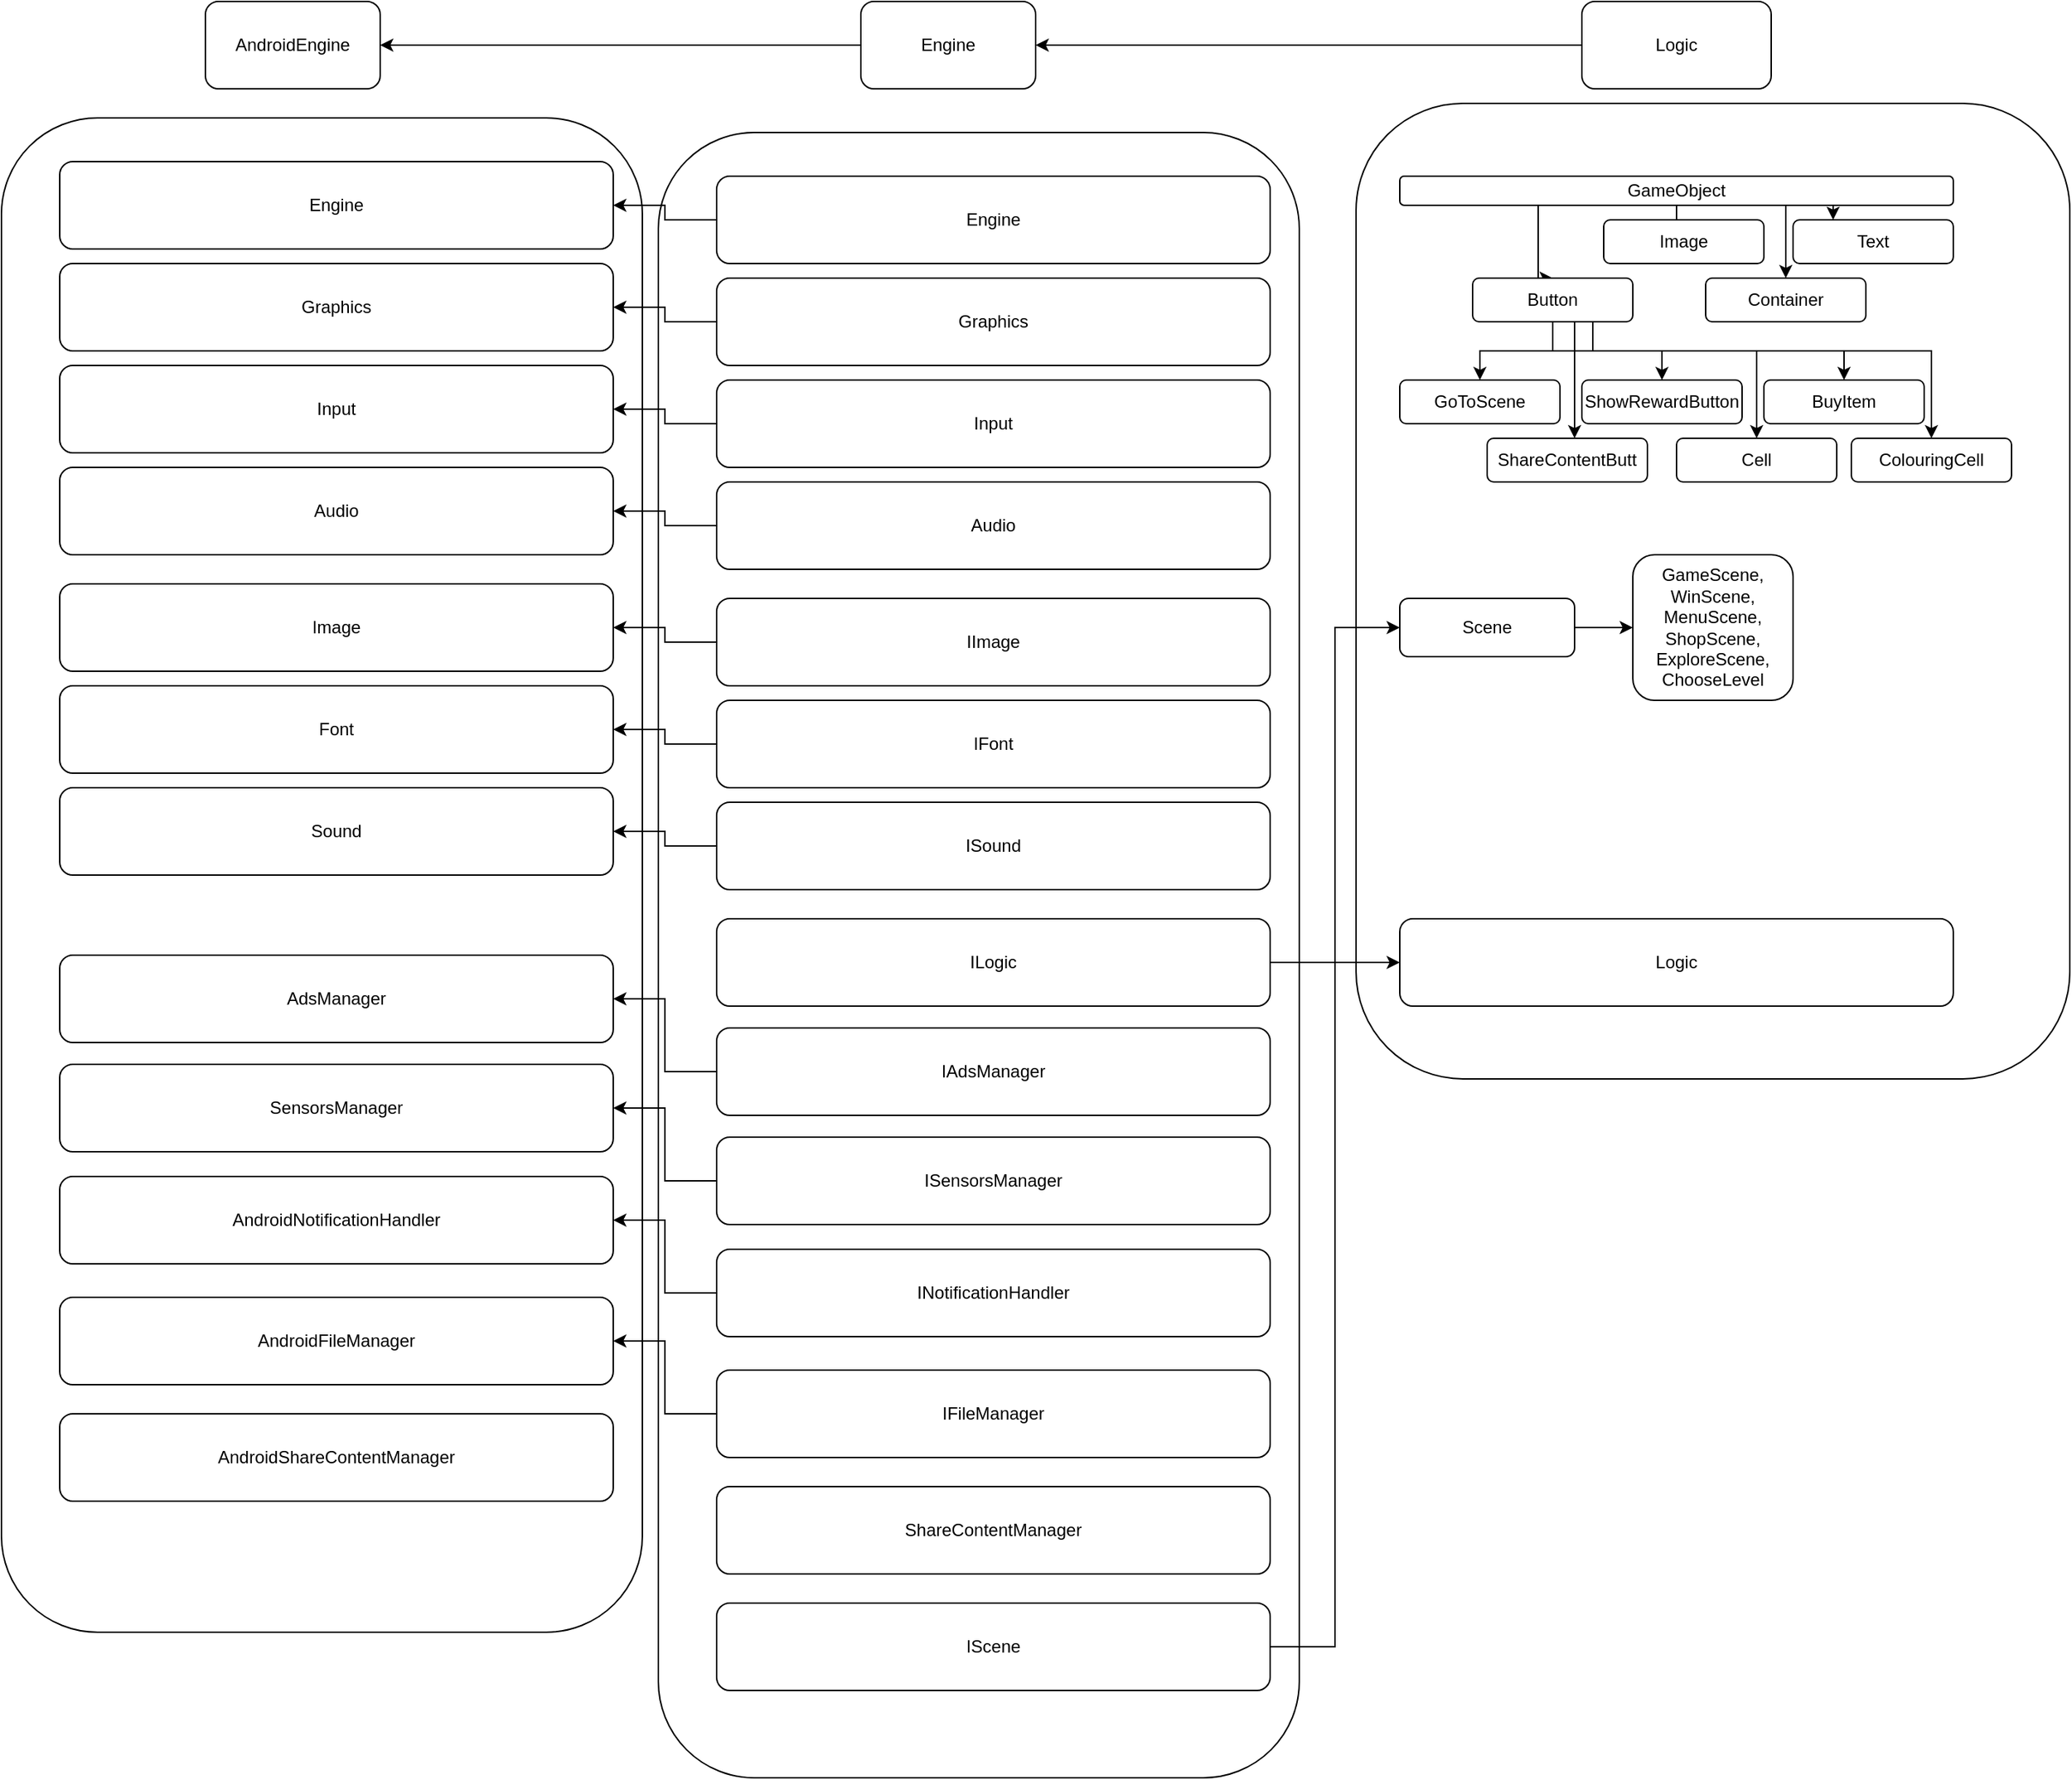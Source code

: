 <mxfile version="22.1.11" type="github">
  <diagram name="Página-1" id="UV5B30JB2ptnzW7TbZCq">
    <mxGraphModel dx="3000" dy="2660" grid="1" gridSize="10" guides="1" tooltips="1" connect="1" arrows="1" fold="1" page="1" pageScale="1" pageWidth="827" pageHeight="1169" math="0" shadow="0">
      <root>
        <mxCell id="0" />
        <mxCell id="1" parent="0" />
        <mxCell id="2YZI_rBolMNElZ_bL6QK-5" style="edgeStyle=orthogonalEdgeStyle;rounded=0;orthogonalLoop=1;jettySize=auto;html=1;exitX=0;exitY=0.5;exitDx=0;exitDy=0;" edge="1" parent="1" source="2YZI_rBolMNElZ_bL6QK-1" target="2YZI_rBolMNElZ_bL6QK-3">
          <mxGeometry relative="1" as="geometry" />
        </mxCell>
        <mxCell id="2YZI_rBolMNElZ_bL6QK-1" value="Engine" style="rounded=1;whiteSpace=wrap;html=1;" vertex="1" parent="1">
          <mxGeometry x="690" y="-90" width="120" height="60" as="geometry" />
        </mxCell>
        <mxCell id="2YZI_rBolMNElZ_bL6QK-8" style="edgeStyle=orthogonalEdgeStyle;rounded=0;orthogonalLoop=1;jettySize=auto;html=1;exitX=0;exitY=0.5;exitDx=0;exitDy=0;entryX=1;entryY=0.5;entryDx=0;entryDy=0;" edge="1" parent="1" source="2YZI_rBolMNElZ_bL6QK-2" target="2YZI_rBolMNElZ_bL6QK-1">
          <mxGeometry relative="1" as="geometry" />
        </mxCell>
        <mxCell id="2YZI_rBolMNElZ_bL6QK-2" value="Logic" style="rounded=1;whiteSpace=wrap;html=1;" vertex="1" parent="1">
          <mxGeometry x="1185" y="-90" width="130" height="60" as="geometry" />
        </mxCell>
        <mxCell id="2YZI_rBolMNElZ_bL6QK-3" value="AndroidEngine" style="rounded=1;whiteSpace=wrap;html=1;" vertex="1" parent="1">
          <mxGeometry x="240" y="-90" width="120" height="60" as="geometry" />
        </mxCell>
        <mxCell id="2YZI_rBolMNElZ_bL6QK-9" value="" style="rounded=1;whiteSpace=wrap;html=1;" vertex="1" parent="1">
          <mxGeometry x="1030" y="-20" width="490" height="670" as="geometry" />
        </mxCell>
        <mxCell id="2YZI_rBolMNElZ_bL6QK-14" value="Engine" style="rounded=1;whiteSpace=wrap;html=1;" vertex="1" parent="1">
          <mxGeometry x="130" y="10" width="380" height="60" as="geometry" />
        </mxCell>
        <mxCell id="2YZI_rBolMNElZ_bL6QK-15" value="Graphics" style="rounded=1;whiteSpace=wrap;html=1;" vertex="1" parent="1">
          <mxGeometry x="130" y="80" width="380" height="60" as="geometry" />
        </mxCell>
        <mxCell id="2YZI_rBolMNElZ_bL6QK-16" value="Input" style="rounded=1;whiteSpace=wrap;html=1;" vertex="1" parent="1">
          <mxGeometry x="130" y="150" width="380" height="60" as="geometry" />
        </mxCell>
        <mxCell id="2YZI_rBolMNElZ_bL6QK-17" value="Audio" style="rounded=1;whiteSpace=wrap;html=1;" vertex="1" parent="1">
          <mxGeometry x="130" y="220" width="380" height="60" as="geometry" />
        </mxCell>
        <mxCell id="2YZI_rBolMNElZ_bL6QK-18" value="Image" style="rounded=1;whiteSpace=wrap;html=1;" vertex="1" parent="1">
          <mxGeometry x="130" y="300" width="380" height="60" as="geometry" />
        </mxCell>
        <mxCell id="2YZI_rBolMNElZ_bL6QK-19" value="Font" style="rounded=1;whiteSpace=wrap;html=1;" vertex="1" parent="1">
          <mxGeometry x="130" y="370" width="380" height="60" as="geometry" />
        </mxCell>
        <mxCell id="2YZI_rBolMNElZ_bL6QK-20" value="Sound" style="rounded=1;whiteSpace=wrap;html=1;" vertex="1" parent="1">
          <mxGeometry x="130" y="440" width="380" height="60" as="geometry" />
        </mxCell>
        <mxCell id="2YZI_rBolMNElZ_bL6QK-21" value="AdsManager" style="rounded=1;whiteSpace=wrap;html=1;" vertex="1" parent="1">
          <mxGeometry x="130" y="555" width="380" height="60" as="geometry" />
        </mxCell>
        <mxCell id="2YZI_rBolMNElZ_bL6QK-22" value="SensorsManager" style="rounded=1;whiteSpace=wrap;html=1;" vertex="1" parent="1">
          <mxGeometry x="130" y="630" width="380" height="60" as="geometry" />
        </mxCell>
        <mxCell id="2YZI_rBolMNElZ_bL6QK-23" value="AndroidNotificationHandler" style="rounded=1;whiteSpace=wrap;html=1;" vertex="1" parent="1">
          <mxGeometry x="130" y="707" width="380" height="60" as="geometry" />
        </mxCell>
        <mxCell id="2YZI_rBolMNElZ_bL6QK-25" value="AndroidFileManager" style="rounded=1;whiteSpace=wrap;html=1;" vertex="1" parent="1">
          <mxGeometry x="130" y="790" width="380" height="60" as="geometry" />
        </mxCell>
        <mxCell id="2YZI_rBolMNElZ_bL6QK-37" value="" style="rounded=1;whiteSpace=wrap;html=1;" vertex="1" parent="1">
          <mxGeometry x="100" y="-10" width="440" height="1040" as="geometry" />
        </mxCell>
        <mxCell id="2YZI_rBolMNElZ_bL6QK-38" value="Engine" style="rounded=1;whiteSpace=wrap;html=1;" vertex="1" parent="1">
          <mxGeometry x="140" y="20" width="380" height="60" as="geometry" />
        </mxCell>
        <mxCell id="2YZI_rBolMNElZ_bL6QK-39" value="Graphics" style="rounded=1;whiteSpace=wrap;html=1;" vertex="1" parent="1">
          <mxGeometry x="140" y="90" width="380" height="60" as="geometry" />
        </mxCell>
        <mxCell id="2YZI_rBolMNElZ_bL6QK-40" value="Input" style="rounded=1;whiteSpace=wrap;html=1;" vertex="1" parent="1">
          <mxGeometry x="140" y="160" width="380" height="60" as="geometry" />
        </mxCell>
        <mxCell id="2YZI_rBolMNElZ_bL6QK-41" value="Audio" style="rounded=1;whiteSpace=wrap;html=1;" vertex="1" parent="1">
          <mxGeometry x="140" y="230" width="380" height="60" as="geometry" />
        </mxCell>
        <mxCell id="2YZI_rBolMNElZ_bL6QK-42" value="Image" style="rounded=1;whiteSpace=wrap;html=1;" vertex="1" parent="1">
          <mxGeometry x="140" y="310" width="380" height="60" as="geometry" />
        </mxCell>
        <mxCell id="2YZI_rBolMNElZ_bL6QK-43" value="Font" style="rounded=1;whiteSpace=wrap;html=1;" vertex="1" parent="1">
          <mxGeometry x="140" y="380" width="380" height="60" as="geometry" />
        </mxCell>
        <mxCell id="2YZI_rBolMNElZ_bL6QK-44" value="Sound" style="rounded=1;whiteSpace=wrap;html=1;" vertex="1" parent="1">
          <mxGeometry x="140" y="450" width="380" height="60" as="geometry" />
        </mxCell>
        <mxCell id="2YZI_rBolMNElZ_bL6QK-45" value="AdsManager" style="rounded=1;whiteSpace=wrap;html=1;" vertex="1" parent="1">
          <mxGeometry x="140" y="565" width="380" height="60" as="geometry" />
        </mxCell>
        <mxCell id="2YZI_rBolMNElZ_bL6QK-46" value="SensorsManager" style="rounded=1;whiteSpace=wrap;html=1;" vertex="1" parent="1">
          <mxGeometry x="140" y="640" width="380" height="60" as="geometry" />
        </mxCell>
        <mxCell id="2YZI_rBolMNElZ_bL6QK-47" value="AndroidNotificationHandler" style="rounded=1;whiteSpace=wrap;html=1;" vertex="1" parent="1">
          <mxGeometry x="140" y="717" width="380" height="60" as="geometry" />
        </mxCell>
        <mxCell id="2YZI_rBolMNElZ_bL6QK-48" value="AndroidFileManager" style="rounded=1;whiteSpace=wrap;html=1;" vertex="1" parent="1">
          <mxGeometry x="140" y="800" width="380" height="60" as="geometry" />
        </mxCell>
        <mxCell id="2YZI_rBolMNElZ_bL6QK-50" value="" style="rounded=1;whiteSpace=wrap;html=1;" vertex="1" parent="1">
          <mxGeometry x="551" width="440" height="1130" as="geometry" />
        </mxCell>
        <mxCell id="2YZI_rBolMNElZ_bL6QK-63" style="edgeStyle=orthogonalEdgeStyle;rounded=0;orthogonalLoop=1;jettySize=auto;html=1;exitX=0;exitY=0.5;exitDx=0;exitDy=0;" edge="1" parent="1" source="2YZI_rBolMNElZ_bL6QK-51" target="2YZI_rBolMNElZ_bL6QK-38">
          <mxGeometry relative="1" as="geometry" />
        </mxCell>
        <mxCell id="2YZI_rBolMNElZ_bL6QK-51" value="Engine" style="rounded=1;whiteSpace=wrap;html=1;" vertex="1" parent="1">
          <mxGeometry x="591" y="30" width="380" height="60" as="geometry" />
        </mxCell>
        <mxCell id="2YZI_rBolMNElZ_bL6QK-64" style="edgeStyle=orthogonalEdgeStyle;rounded=0;orthogonalLoop=1;jettySize=auto;html=1;exitX=0;exitY=0.5;exitDx=0;exitDy=0;" edge="1" parent="1" source="2YZI_rBolMNElZ_bL6QK-52" target="2YZI_rBolMNElZ_bL6QK-39">
          <mxGeometry relative="1" as="geometry" />
        </mxCell>
        <mxCell id="2YZI_rBolMNElZ_bL6QK-52" value="Graphics" style="rounded=1;whiteSpace=wrap;html=1;" vertex="1" parent="1">
          <mxGeometry x="591" y="100" width="380" height="60" as="geometry" />
        </mxCell>
        <mxCell id="2YZI_rBolMNElZ_bL6QK-65" style="edgeStyle=orthogonalEdgeStyle;rounded=0;orthogonalLoop=1;jettySize=auto;html=1;exitX=0;exitY=0.5;exitDx=0;exitDy=0;" edge="1" parent="1" source="2YZI_rBolMNElZ_bL6QK-53" target="2YZI_rBolMNElZ_bL6QK-40">
          <mxGeometry relative="1" as="geometry" />
        </mxCell>
        <mxCell id="2YZI_rBolMNElZ_bL6QK-53" value="Input" style="rounded=1;whiteSpace=wrap;html=1;" vertex="1" parent="1">
          <mxGeometry x="591" y="170" width="380" height="60" as="geometry" />
        </mxCell>
        <mxCell id="2YZI_rBolMNElZ_bL6QK-66" style="edgeStyle=orthogonalEdgeStyle;rounded=0;orthogonalLoop=1;jettySize=auto;html=1;exitX=0;exitY=0.5;exitDx=0;exitDy=0;entryX=1;entryY=0.5;entryDx=0;entryDy=0;" edge="1" parent="1" source="2YZI_rBolMNElZ_bL6QK-54" target="2YZI_rBolMNElZ_bL6QK-41">
          <mxGeometry relative="1" as="geometry" />
        </mxCell>
        <mxCell id="2YZI_rBolMNElZ_bL6QK-54" value="Audio" style="rounded=1;whiteSpace=wrap;html=1;" vertex="1" parent="1">
          <mxGeometry x="591" y="240" width="380" height="60" as="geometry" />
        </mxCell>
        <mxCell id="2YZI_rBolMNElZ_bL6QK-67" style="edgeStyle=orthogonalEdgeStyle;rounded=0;orthogonalLoop=1;jettySize=auto;html=1;exitX=0;exitY=0.5;exitDx=0;exitDy=0;entryX=1;entryY=0.5;entryDx=0;entryDy=0;" edge="1" parent="1" source="2YZI_rBolMNElZ_bL6QK-55" target="2YZI_rBolMNElZ_bL6QK-42">
          <mxGeometry relative="1" as="geometry" />
        </mxCell>
        <mxCell id="2YZI_rBolMNElZ_bL6QK-55" value="IImage" style="rounded=1;whiteSpace=wrap;html=1;" vertex="1" parent="1">
          <mxGeometry x="591" y="320" width="380" height="60" as="geometry" />
        </mxCell>
        <mxCell id="2YZI_rBolMNElZ_bL6QK-68" style="edgeStyle=orthogonalEdgeStyle;rounded=0;orthogonalLoop=1;jettySize=auto;html=1;exitX=0;exitY=0.5;exitDx=0;exitDy=0;entryX=1;entryY=0.5;entryDx=0;entryDy=0;" edge="1" parent="1" source="2YZI_rBolMNElZ_bL6QK-56" target="2YZI_rBolMNElZ_bL6QK-43">
          <mxGeometry relative="1" as="geometry" />
        </mxCell>
        <mxCell id="2YZI_rBolMNElZ_bL6QK-56" value="IFont" style="rounded=1;whiteSpace=wrap;html=1;" vertex="1" parent="1">
          <mxGeometry x="591" y="390" width="380" height="60" as="geometry" />
        </mxCell>
        <mxCell id="2YZI_rBolMNElZ_bL6QK-69" style="edgeStyle=orthogonalEdgeStyle;rounded=0;orthogonalLoop=1;jettySize=auto;html=1;exitX=0;exitY=0.5;exitDx=0;exitDy=0;entryX=1;entryY=0.5;entryDx=0;entryDy=0;" edge="1" parent="1" source="2YZI_rBolMNElZ_bL6QK-57" target="2YZI_rBolMNElZ_bL6QK-44">
          <mxGeometry relative="1" as="geometry" />
        </mxCell>
        <mxCell id="2YZI_rBolMNElZ_bL6QK-57" value="ISound" style="rounded=1;whiteSpace=wrap;html=1;" vertex="1" parent="1">
          <mxGeometry x="591" y="460" width="380" height="60" as="geometry" />
        </mxCell>
        <mxCell id="2YZI_rBolMNElZ_bL6QK-70" style="edgeStyle=orthogonalEdgeStyle;rounded=0;orthogonalLoop=1;jettySize=auto;html=1;exitX=0;exitY=0.5;exitDx=0;exitDy=0;" edge="1" parent="1" source="2YZI_rBolMNElZ_bL6QK-58" target="2YZI_rBolMNElZ_bL6QK-45">
          <mxGeometry relative="1" as="geometry" />
        </mxCell>
        <mxCell id="2YZI_rBolMNElZ_bL6QK-58" value="IAdsManager" style="rounded=1;whiteSpace=wrap;html=1;" vertex="1" parent="1">
          <mxGeometry x="591" y="615" width="380" height="60" as="geometry" />
        </mxCell>
        <mxCell id="2YZI_rBolMNElZ_bL6QK-71" style="edgeStyle=orthogonalEdgeStyle;rounded=0;orthogonalLoop=1;jettySize=auto;html=1;exitX=0;exitY=0.5;exitDx=0;exitDy=0;entryX=1;entryY=0.5;entryDx=0;entryDy=0;" edge="1" parent="1" source="2YZI_rBolMNElZ_bL6QK-59" target="2YZI_rBolMNElZ_bL6QK-46">
          <mxGeometry relative="1" as="geometry" />
        </mxCell>
        <mxCell id="2YZI_rBolMNElZ_bL6QK-59" value="ISensorsManager" style="rounded=1;whiteSpace=wrap;html=1;" vertex="1" parent="1">
          <mxGeometry x="591" y="690" width="380" height="60" as="geometry" />
        </mxCell>
        <mxCell id="2YZI_rBolMNElZ_bL6QK-72" style="edgeStyle=orthogonalEdgeStyle;rounded=0;orthogonalLoop=1;jettySize=auto;html=1;exitX=0;exitY=0.5;exitDx=0;exitDy=0;" edge="1" parent="1" source="2YZI_rBolMNElZ_bL6QK-60" target="2YZI_rBolMNElZ_bL6QK-47">
          <mxGeometry relative="1" as="geometry" />
        </mxCell>
        <mxCell id="2YZI_rBolMNElZ_bL6QK-60" value="INotificationHandler" style="rounded=1;whiteSpace=wrap;html=1;" vertex="1" parent="1">
          <mxGeometry x="591" y="767" width="380" height="60" as="geometry" />
        </mxCell>
        <mxCell id="2YZI_rBolMNElZ_bL6QK-73" style="edgeStyle=orthogonalEdgeStyle;rounded=0;orthogonalLoop=1;jettySize=auto;html=1;exitX=0;exitY=0.5;exitDx=0;exitDy=0;entryX=1;entryY=0.5;entryDx=0;entryDy=0;" edge="1" parent="1" source="2YZI_rBolMNElZ_bL6QK-61" target="2YZI_rBolMNElZ_bL6QK-48">
          <mxGeometry relative="1" as="geometry" />
        </mxCell>
        <mxCell id="2YZI_rBolMNElZ_bL6QK-61" value="IFileManager" style="rounded=1;whiteSpace=wrap;html=1;" vertex="1" parent="1">
          <mxGeometry x="591" y="850" width="380" height="60" as="geometry" />
        </mxCell>
        <mxCell id="2YZI_rBolMNElZ_bL6QK-79" style="edgeStyle=orthogonalEdgeStyle;rounded=0;orthogonalLoop=1;jettySize=auto;html=1;exitX=1;exitY=0.5;exitDx=0;exitDy=0;" edge="1" parent="1" source="2YZI_rBolMNElZ_bL6QK-62" target="2YZI_rBolMNElZ_bL6QK-78">
          <mxGeometry relative="1" as="geometry" />
        </mxCell>
        <mxCell id="2YZI_rBolMNElZ_bL6QK-62" value="ILogic" style="rounded=1;whiteSpace=wrap;html=1;" vertex="1" parent="1">
          <mxGeometry x="591" y="540" width="380" height="60" as="geometry" />
        </mxCell>
        <mxCell id="2YZI_rBolMNElZ_bL6QK-74" value="AndroidShareContentManager" style="rounded=1;whiteSpace=wrap;html=1;" vertex="1" parent="1">
          <mxGeometry x="140" y="880" width="380" height="60" as="geometry" />
        </mxCell>
        <mxCell id="2YZI_rBolMNElZ_bL6QK-75" value="ShareContentManager" style="rounded=1;whiteSpace=wrap;html=1;" vertex="1" parent="1">
          <mxGeometry x="591" y="930" width="380" height="60" as="geometry" />
        </mxCell>
        <mxCell id="2YZI_rBolMNElZ_bL6QK-86" style="edgeStyle=orthogonalEdgeStyle;rounded=0;orthogonalLoop=1;jettySize=auto;html=1;exitX=0.25;exitY=1;exitDx=0;exitDy=0;entryX=0.5;entryY=0;entryDx=0;entryDy=0;" edge="1" parent="1" source="2YZI_rBolMNElZ_bL6QK-77" target="2YZI_rBolMNElZ_bL6QK-80">
          <mxGeometry relative="1" as="geometry">
            <Array as="points">
              <mxPoint x="1155" y="100" />
            </Array>
          </mxGeometry>
        </mxCell>
        <mxCell id="2YZI_rBolMNElZ_bL6QK-95" style="edgeStyle=orthogonalEdgeStyle;rounded=0;orthogonalLoop=1;jettySize=auto;html=1;exitX=0.5;exitY=1;exitDx=0;exitDy=0;" edge="1" parent="1" source="2YZI_rBolMNElZ_bL6QK-77" target="2YZI_rBolMNElZ_bL6QK-94">
          <mxGeometry relative="1" as="geometry" />
        </mxCell>
        <mxCell id="2YZI_rBolMNElZ_bL6QK-97" style="edgeStyle=orthogonalEdgeStyle;rounded=0;orthogonalLoop=1;jettySize=auto;html=1;exitX=0.75;exitY=1;exitDx=0;exitDy=0;entryX=0.25;entryY=0;entryDx=0;entryDy=0;" edge="1" parent="1" source="2YZI_rBolMNElZ_bL6QK-77" target="2YZI_rBolMNElZ_bL6QK-96">
          <mxGeometry relative="1" as="geometry" />
        </mxCell>
        <mxCell id="2YZI_rBolMNElZ_bL6QK-99" style="edgeStyle=orthogonalEdgeStyle;rounded=0;orthogonalLoop=1;jettySize=auto;html=1;exitX=0.75;exitY=1;exitDx=0;exitDy=0;" edge="1" parent="1" source="2YZI_rBolMNElZ_bL6QK-77" target="2YZI_rBolMNElZ_bL6QK-98">
          <mxGeometry relative="1" as="geometry">
            <Array as="points">
              <mxPoint x="1325" y="50" />
            </Array>
          </mxGeometry>
        </mxCell>
        <mxCell id="2YZI_rBolMNElZ_bL6QK-77" value="GameObject" style="rounded=1;whiteSpace=wrap;html=1;" vertex="1" parent="1">
          <mxGeometry x="1060" y="30" width="380" height="20" as="geometry" />
        </mxCell>
        <mxCell id="2YZI_rBolMNElZ_bL6QK-78" value="Logic" style="rounded=1;whiteSpace=wrap;html=1;" vertex="1" parent="1">
          <mxGeometry x="1060" y="540" width="380" height="60" as="geometry" />
        </mxCell>
        <mxCell id="2YZI_rBolMNElZ_bL6QK-82" style="edgeStyle=orthogonalEdgeStyle;rounded=0;orthogonalLoop=1;jettySize=auto;html=1;exitX=0.5;exitY=1;exitDx=0;exitDy=0;entryX=0.5;entryY=0;entryDx=0;entryDy=0;" edge="1" parent="1" source="2YZI_rBolMNElZ_bL6QK-80" target="2YZI_rBolMNElZ_bL6QK-81">
          <mxGeometry relative="1" as="geometry">
            <Array as="points">
              <mxPoint x="1165" y="150" />
              <mxPoint x="1115" y="150" />
            </Array>
          </mxGeometry>
        </mxCell>
        <mxCell id="2YZI_rBolMNElZ_bL6QK-84" style="edgeStyle=orthogonalEdgeStyle;rounded=0;orthogonalLoop=1;jettySize=auto;html=1;exitX=0.5;exitY=1;exitDx=0;exitDy=0;entryX=0.5;entryY=0;entryDx=0;entryDy=0;" edge="1" parent="1" source="2YZI_rBolMNElZ_bL6QK-80" target="2YZI_rBolMNElZ_bL6QK-83">
          <mxGeometry relative="1" as="geometry">
            <Array as="points">
              <mxPoint x="1165" y="150" />
              <mxPoint x="1240" y="150" />
            </Array>
          </mxGeometry>
        </mxCell>
        <mxCell id="2YZI_rBolMNElZ_bL6QK-87" style="edgeStyle=orthogonalEdgeStyle;rounded=0;orthogonalLoop=1;jettySize=auto;html=1;exitX=0.5;exitY=1;exitDx=0;exitDy=0;entryX=0.5;entryY=0;entryDx=0;entryDy=0;" edge="1" parent="1" source="2YZI_rBolMNElZ_bL6QK-80" target="2YZI_rBolMNElZ_bL6QK-85">
          <mxGeometry relative="1" as="geometry" />
        </mxCell>
        <mxCell id="2YZI_rBolMNElZ_bL6QK-89" style="edgeStyle=orthogonalEdgeStyle;rounded=0;orthogonalLoop=1;jettySize=auto;html=1;exitX=0.5;exitY=1;exitDx=0;exitDy=0;" edge="1" parent="1" source="2YZI_rBolMNElZ_bL6QK-80" target="2YZI_rBolMNElZ_bL6QK-88">
          <mxGeometry relative="1" as="geometry">
            <Array as="points">
              <mxPoint x="1180" y="130" />
            </Array>
          </mxGeometry>
        </mxCell>
        <mxCell id="2YZI_rBolMNElZ_bL6QK-91" style="edgeStyle=orthogonalEdgeStyle;rounded=0;orthogonalLoop=1;jettySize=auto;html=1;exitX=0.75;exitY=1;exitDx=0;exitDy=0;" edge="1" parent="1" source="2YZI_rBolMNElZ_bL6QK-80" target="2YZI_rBolMNElZ_bL6QK-90">
          <mxGeometry relative="1" as="geometry">
            <Array as="points">
              <mxPoint x="1192" y="150" />
              <mxPoint x="1305" y="150" />
            </Array>
          </mxGeometry>
        </mxCell>
        <mxCell id="2YZI_rBolMNElZ_bL6QK-93" style="edgeStyle=orthogonalEdgeStyle;rounded=0;orthogonalLoop=1;jettySize=auto;html=1;exitX=0.5;exitY=1;exitDx=0;exitDy=0;" edge="1" parent="1" source="2YZI_rBolMNElZ_bL6QK-80" target="2YZI_rBolMNElZ_bL6QK-92">
          <mxGeometry relative="1" as="geometry">
            <Array as="points">
              <mxPoint x="1165" y="150" />
              <mxPoint x="1425" y="150" />
            </Array>
          </mxGeometry>
        </mxCell>
        <mxCell id="2YZI_rBolMNElZ_bL6QK-80" value="Button" style="rounded=1;whiteSpace=wrap;html=1;" vertex="1" parent="1">
          <mxGeometry x="1110" y="100" width="110" height="30" as="geometry" />
        </mxCell>
        <mxCell id="2YZI_rBolMNElZ_bL6QK-81" value="GoToScene" style="rounded=1;whiteSpace=wrap;html=1;" vertex="1" parent="1">
          <mxGeometry x="1060" y="170" width="110" height="30" as="geometry" />
        </mxCell>
        <mxCell id="2YZI_rBolMNElZ_bL6QK-83" value="ShowRewardButton" style="rounded=1;whiteSpace=wrap;html=1;" vertex="1" parent="1">
          <mxGeometry x="1185" y="170" width="110" height="30" as="geometry" />
        </mxCell>
        <mxCell id="2YZI_rBolMNElZ_bL6QK-85" value="BuyItem" style="rounded=1;whiteSpace=wrap;html=1;" vertex="1" parent="1">
          <mxGeometry x="1310" y="170" width="110" height="30" as="geometry" />
        </mxCell>
        <mxCell id="2YZI_rBolMNElZ_bL6QK-88" value="ShareContentButt" style="rounded=1;whiteSpace=wrap;html=1;" vertex="1" parent="1">
          <mxGeometry x="1120" y="210" width="110" height="30" as="geometry" />
        </mxCell>
        <mxCell id="2YZI_rBolMNElZ_bL6QK-90" value="Cell" style="rounded=1;whiteSpace=wrap;html=1;" vertex="1" parent="1">
          <mxGeometry x="1250" y="210" width="110" height="30" as="geometry" />
        </mxCell>
        <mxCell id="2YZI_rBolMNElZ_bL6QK-92" value="ColouringCell" style="rounded=1;whiteSpace=wrap;html=1;" vertex="1" parent="1">
          <mxGeometry x="1370" y="210" width="110" height="30" as="geometry" />
        </mxCell>
        <mxCell id="2YZI_rBolMNElZ_bL6QK-94" value="Image" style="rounded=1;whiteSpace=wrap;html=1;" vertex="1" parent="1">
          <mxGeometry x="1200" y="60" width="110" height="30" as="geometry" />
        </mxCell>
        <mxCell id="2YZI_rBolMNElZ_bL6QK-96" value="Text" style="rounded=1;whiteSpace=wrap;html=1;" vertex="1" parent="1">
          <mxGeometry x="1330" y="60" width="110" height="30" as="geometry" />
        </mxCell>
        <mxCell id="2YZI_rBolMNElZ_bL6QK-98" value="Container" style="rounded=1;whiteSpace=wrap;html=1;" vertex="1" parent="1">
          <mxGeometry x="1270" y="100" width="110" height="30" as="geometry" />
        </mxCell>
        <mxCell id="2YZI_rBolMNElZ_bL6QK-104" style="edgeStyle=orthogonalEdgeStyle;rounded=0;orthogonalLoop=1;jettySize=auto;html=1;exitX=1;exitY=0.5;exitDx=0;exitDy=0;" edge="1" parent="1" source="2YZI_rBolMNElZ_bL6QK-100" target="2YZI_rBolMNElZ_bL6QK-103">
          <mxGeometry relative="1" as="geometry" />
        </mxCell>
        <mxCell id="2YZI_rBolMNElZ_bL6QK-100" value="Scene" style="rounded=1;whiteSpace=wrap;html=1;" vertex="1" parent="1">
          <mxGeometry x="1060" y="320" width="120" height="40" as="geometry" />
        </mxCell>
        <mxCell id="2YZI_rBolMNElZ_bL6QK-102" style="edgeStyle=orthogonalEdgeStyle;rounded=0;orthogonalLoop=1;jettySize=auto;html=1;exitX=1;exitY=0.5;exitDx=0;exitDy=0;entryX=0;entryY=0.5;entryDx=0;entryDy=0;" edge="1" parent="1" source="2YZI_rBolMNElZ_bL6QK-101" target="2YZI_rBolMNElZ_bL6QK-100">
          <mxGeometry relative="1" as="geometry" />
        </mxCell>
        <mxCell id="2YZI_rBolMNElZ_bL6QK-101" value="IScene" style="rounded=1;whiteSpace=wrap;html=1;" vertex="1" parent="1">
          <mxGeometry x="591" y="1010" width="380" height="60" as="geometry" />
        </mxCell>
        <mxCell id="2YZI_rBolMNElZ_bL6QK-103" value="GameScene, WinScene, MenuScene,&lt;br&gt;ShopScene,&lt;br&gt;ExploreScene,&lt;br&gt;ChooseLevel" style="rounded=1;whiteSpace=wrap;html=1;" vertex="1" parent="1">
          <mxGeometry x="1220" y="290" width="110" height="100" as="geometry" />
        </mxCell>
      </root>
    </mxGraphModel>
  </diagram>
</mxfile>
